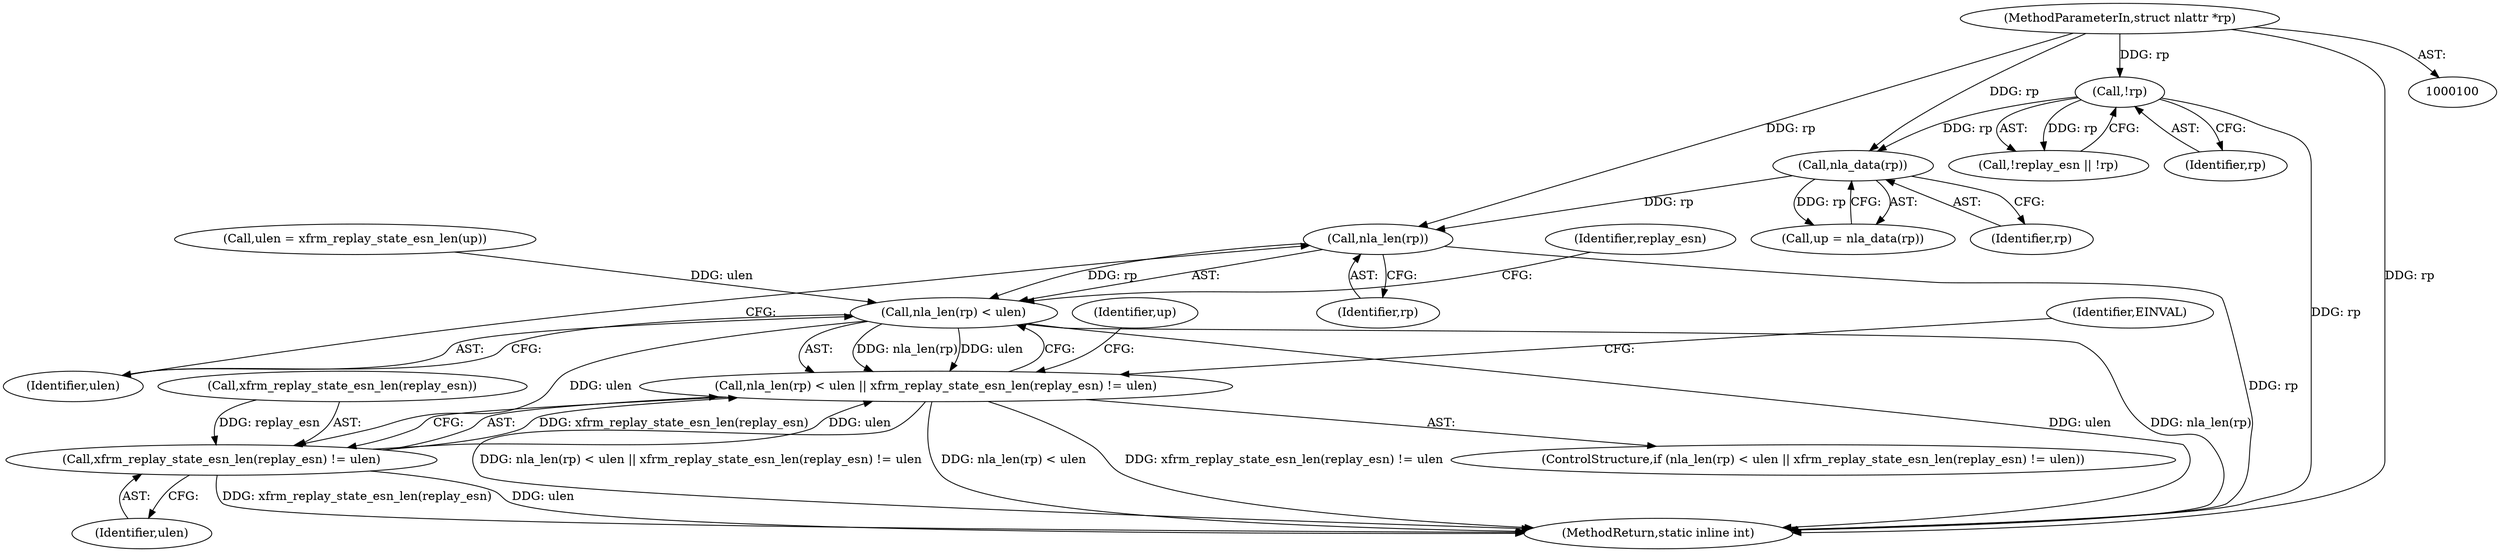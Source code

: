 digraph "0_linux_677e806da4d916052585301785d847c3b3e6186a@pointer" {
"1000125" [label="(Call,nla_len(rp))"];
"1000116" [label="(Call,nla_data(rp))"];
"1000110" [label="(Call,!rp)"];
"1000102" [label="(MethodParameterIn,struct nlattr *rp)"];
"1000124" [label="(Call,nla_len(rp) < ulen)"];
"1000123" [label="(Call,nla_len(rp) < ulen || xfrm_replay_state_esn_len(replay_esn) != ulen)"];
"1000128" [label="(Call,xfrm_replay_state_esn_len(replay_esn) != ulen)"];
"1000134" [label="(Identifier,EINVAL)"];
"1000126" [label="(Identifier,rp)"];
"1000127" [label="(Identifier,ulen)"];
"1000131" [label="(Identifier,ulen)"];
"1000125" [label="(Call,nla_len(rp))"];
"1000107" [label="(Call,!replay_esn || !rp)"];
"1000110" [label="(Call,!rp)"];
"1000123" [label="(Call,nla_len(rp) < ulen || xfrm_replay_state_esn_len(replay_esn) != ulen)"];
"1000128" [label="(Call,xfrm_replay_state_esn_len(replay_esn) != ulen)"];
"1000124" [label="(Call,nla_len(rp) < ulen)"];
"1000114" [label="(Call,up = nla_data(rp))"];
"1000111" [label="(Identifier,rp)"];
"1000118" [label="(Call,ulen = xfrm_replay_state_esn_len(up))"];
"1000129" [label="(Call,xfrm_replay_state_esn_len(replay_esn))"];
"1000138" [label="(Identifier,up)"];
"1000153" [label="(MethodReturn,static inline int)"];
"1000102" [label="(MethodParameterIn,struct nlattr *rp)"];
"1000116" [label="(Call,nla_data(rp))"];
"1000117" [label="(Identifier,rp)"];
"1000130" [label="(Identifier,replay_esn)"];
"1000122" [label="(ControlStructure,if (nla_len(rp) < ulen || xfrm_replay_state_esn_len(replay_esn) != ulen))"];
"1000125" -> "1000124"  [label="AST: "];
"1000125" -> "1000126"  [label="CFG: "];
"1000126" -> "1000125"  [label="AST: "];
"1000127" -> "1000125"  [label="CFG: "];
"1000125" -> "1000153"  [label="DDG: rp"];
"1000125" -> "1000124"  [label="DDG: rp"];
"1000116" -> "1000125"  [label="DDG: rp"];
"1000102" -> "1000125"  [label="DDG: rp"];
"1000116" -> "1000114"  [label="AST: "];
"1000116" -> "1000117"  [label="CFG: "];
"1000117" -> "1000116"  [label="AST: "];
"1000114" -> "1000116"  [label="CFG: "];
"1000116" -> "1000114"  [label="DDG: rp"];
"1000110" -> "1000116"  [label="DDG: rp"];
"1000102" -> "1000116"  [label="DDG: rp"];
"1000110" -> "1000107"  [label="AST: "];
"1000110" -> "1000111"  [label="CFG: "];
"1000111" -> "1000110"  [label="AST: "];
"1000107" -> "1000110"  [label="CFG: "];
"1000110" -> "1000153"  [label="DDG: rp"];
"1000110" -> "1000107"  [label="DDG: rp"];
"1000102" -> "1000110"  [label="DDG: rp"];
"1000102" -> "1000100"  [label="AST: "];
"1000102" -> "1000153"  [label="DDG: rp"];
"1000124" -> "1000123"  [label="AST: "];
"1000124" -> "1000127"  [label="CFG: "];
"1000127" -> "1000124"  [label="AST: "];
"1000130" -> "1000124"  [label="CFG: "];
"1000123" -> "1000124"  [label="CFG: "];
"1000124" -> "1000153"  [label="DDG: nla_len(rp)"];
"1000124" -> "1000153"  [label="DDG: ulen"];
"1000124" -> "1000123"  [label="DDG: nla_len(rp)"];
"1000124" -> "1000123"  [label="DDG: ulen"];
"1000118" -> "1000124"  [label="DDG: ulen"];
"1000124" -> "1000128"  [label="DDG: ulen"];
"1000123" -> "1000122"  [label="AST: "];
"1000123" -> "1000128"  [label="CFG: "];
"1000128" -> "1000123"  [label="AST: "];
"1000134" -> "1000123"  [label="CFG: "];
"1000138" -> "1000123"  [label="CFG: "];
"1000123" -> "1000153"  [label="DDG: xfrm_replay_state_esn_len(replay_esn) != ulen"];
"1000123" -> "1000153"  [label="DDG: nla_len(rp) < ulen || xfrm_replay_state_esn_len(replay_esn) != ulen"];
"1000123" -> "1000153"  [label="DDG: nla_len(rp) < ulen"];
"1000128" -> "1000123"  [label="DDG: xfrm_replay_state_esn_len(replay_esn)"];
"1000128" -> "1000123"  [label="DDG: ulen"];
"1000128" -> "1000131"  [label="CFG: "];
"1000129" -> "1000128"  [label="AST: "];
"1000131" -> "1000128"  [label="AST: "];
"1000128" -> "1000153"  [label="DDG: xfrm_replay_state_esn_len(replay_esn)"];
"1000128" -> "1000153"  [label="DDG: ulen"];
"1000129" -> "1000128"  [label="DDG: replay_esn"];
}
